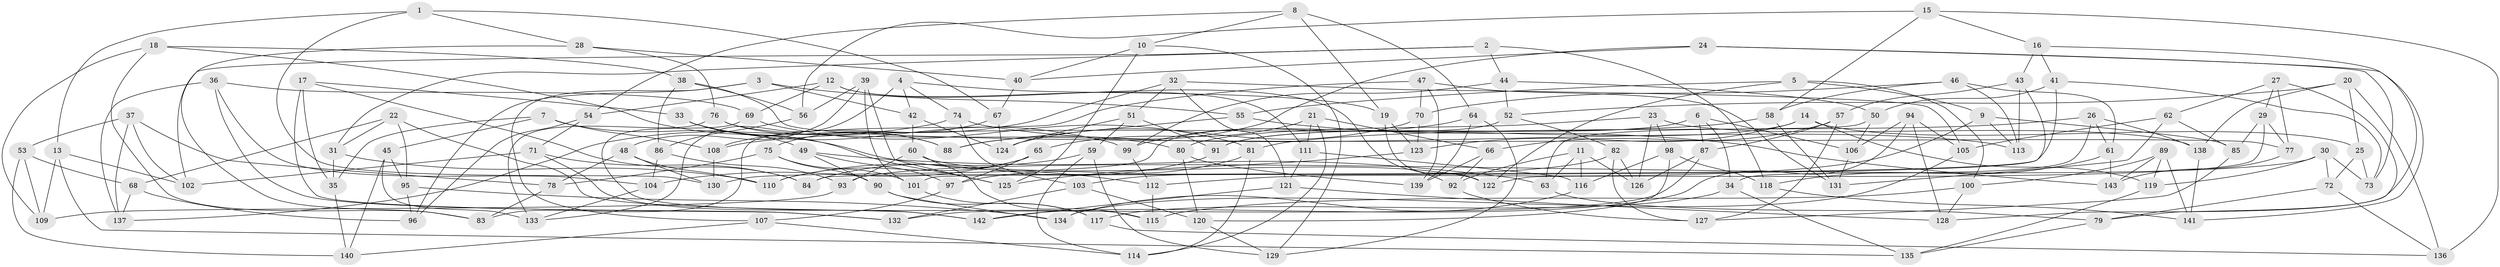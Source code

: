 // coarse degree distribution, {2: 0.017543859649122806, 3: 0.05263157894736842, 5: 0.14035087719298245, 6: 0.03508771929824561, 4: 0.45614035087719296, 7: 0.05263157894736842, 9: 0.07017543859649122, 10: 0.07017543859649122, 8: 0.08771929824561403, 18: 0.017543859649122806}
// Generated by graph-tools (version 1.1) at 2025/04/03/04/25 22:04:04]
// undirected, 143 vertices, 286 edges
graph export_dot {
graph [start="1"]
  node [color=gray90,style=filled];
  1;
  2;
  3;
  4;
  5;
  6;
  7;
  8;
  9;
  10;
  11;
  12;
  13;
  14;
  15;
  16;
  17;
  18;
  19;
  20;
  21;
  22;
  23;
  24;
  25;
  26;
  27;
  28;
  29;
  30;
  31;
  32;
  33;
  34;
  35;
  36;
  37;
  38;
  39;
  40;
  41;
  42;
  43;
  44;
  45;
  46;
  47;
  48;
  49;
  50;
  51;
  52;
  53;
  54;
  55;
  56;
  57;
  58;
  59;
  60;
  61;
  62;
  63;
  64;
  65;
  66;
  67;
  68;
  69;
  70;
  71;
  72;
  73;
  74;
  75;
  76;
  77;
  78;
  79;
  80;
  81;
  82;
  83;
  84;
  85;
  86;
  87;
  88;
  89;
  90;
  91;
  92;
  93;
  94;
  95;
  96;
  97;
  98;
  99;
  100;
  101;
  102;
  103;
  104;
  105;
  106;
  107;
  108;
  109;
  110;
  111;
  112;
  113;
  114;
  115;
  116;
  117;
  118;
  119;
  120;
  121;
  122;
  123;
  124;
  125;
  126;
  127;
  128;
  129;
  130;
  131;
  132;
  133;
  134;
  135;
  136;
  137;
  138;
  139;
  140;
  141;
  142;
  143;
  1 -- 130;
  1 -- 28;
  1 -- 67;
  1 -- 13;
  2 -- 44;
  2 -- 118;
  2 -- 31;
  2 -- 102;
  3 -- 42;
  3 -- 55;
  3 -- 96;
  3 -- 107;
  4 -- 74;
  4 -- 42;
  4 -- 19;
  4 -- 133;
  5 -- 100;
  5 -- 55;
  5 -- 9;
  5 -- 122;
  6 -- 106;
  6 -- 87;
  6 -- 34;
  6 -- 91;
  7 -- 49;
  7 -- 35;
  7 -- 108;
  7 -- 45;
  8 -- 64;
  8 -- 19;
  8 -- 10;
  8 -- 54;
  9 -- 112;
  9 -- 113;
  9 -- 85;
  10 -- 125;
  10 -- 129;
  10 -- 40;
  11 -- 126;
  11 -- 116;
  11 -- 63;
  11 -- 92;
  12 -- 69;
  12 -- 111;
  12 -- 54;
  12 -- 92;
  13 -- 109;
  13 -- 102;
  13 -- 135;
  14 -- 91;
  14 -- 119;
  14 -- 25;
  14 -- 123;
  15 -- 136;
  15 -- 16;
  15 -- 56;
  15 -- 58;
  16 -- 128;
  16 -- 41;
  16 -- 43;
  17 -- 84;
  17 -- 132;
  17 -- 33;
  17 -- 35;
  18 -- 112;
  18 -- 38;
  18 -- 83;
  18 -- 109;
  19 -- 122;
  19 -- 123;
  20 -- 138;
  20 -- 136;
  20 -- 52;
  20 -- 25;
  21 -- 66;
  21 -- 111;
  21 -- 65;
  21 -- 114;
  22 -- 95;
  22 -- 68;
  22 -- 142;
  22 -- 31;
  23 -- 138;
  23 -- 126;
  23 -- 98;
  23 -- 80;
  24 -- 141;
  24 -- 73;
  24 -- 88;
  24 -- 40;
  25 -- 73;
  25 -- 72;
  26 -- 138;
  26 -- 61;
  26 -- 34;
  26 -- 81;
  27 -- 79;
  27 -- 29;
  27 -- 77;
  27 -- 62;
  28 -- 76;
  28 -- 40;
  28 -- 83;
  29 -- 122;
  29 -- 77;
  29 -- 85;
  30 -- 119;
  30 -- 93;
  30 -- 72;
  30 -- 73;
  31 -- 110;
  31 -- 35;
  32 -- 108;
  32 -- 121;
  32 -- 105;
  32 -- 51;
  33 -- 88;
  33 -- 99;
  33 -- 125;
  34 -- 135;
  34 -- 117;
  35 -- 140;
  36 -- 132;
  36 -- 69;
  36 -- 104;
  36 -- 137;
  37 -- 137;
  37 -- 102;
  37 -- 78;
  37 -- 53;
  38 -- 77;
  38 -- 86;
  38 -- 56;
  39 -- 101;
  39 -- 56;
  39 -- 125;
  39 -- 48;
  40 -- 67;
  41 -- 50;
  41 -- 84;
  41 -- 73;
  42 -- 124;
  42 -- 60;
  43 -- 57;
  43 -- 113;
  43 -- 101;
  44 -- 52;
  44 -- 99;
  44 -- 50;
  45 -- 140;
  45 -- 95;
  45 -- 133;
  46 -- 113;
  46 -- 58;
  46 -- 61;
  46 -- 70;
  47 -- 139;
  47 -- 83;
  47 -- 70;
  47 -- 131;
  48 -- 78;
  48 -- 130;
  48 -- 110;
  49 -- 90;
  49 -- 97;
  49 -- 63;
  50 -- 63;
  50 -- 106;
  51 -- 59;
  51 -- 91;
  51 -- 124;
  52 -- 82;
  52 -- 130;
  53 -- 109;
  53 -- 140;
  53 -- 68;
  54 -- 96;
  54 -- 71;
  55 -- 143;
  55 -- 88;
  56 -- 86;
  57 -- 87;
  57 -- 127;
  57 -- 66;
  58 -- 108;
  58 -- 131;
  59 -- 84;
  59 -- 129;
  59 -- 114;
  60 -- 93;
  60 -- 115;
  60 -- 122;
  61 -- 118;
  61 -- 143;
  62 -- 131;
  62 -- 85;
  62 -- 105;
  63 -- 79;
  64 -- 99;
  64 -- 129;
  64 -- 139;
  65 -- 110;
  65 -- 104;
  65 -- 97;
  66 -- 139;
  66 -- 92;
  67 -- 75;
  67 -- 124;
  68 -- 96;
  68 -- 137;
  69 -- 115;
  69 -- 81;
  70 -- 123;
  70 -- 124;
  71 -- 84;
  71 -- 142;
  71 -- 102;
  72 -- 79;
  72 -- 136;
  74 -- 113;
  74 -- 137;
  74 -- 103;
  75 -- 78;
  75 -- 101;
  75 -- 90;
  76 -- 133;
  76 -- 80;
  76 -- 88;
  77 -- 143;
  78 -- 83;
  79 -- 135;
  80 -- 139;
  80 -- 120;
  81 -- 97;
  81 -- 114;
  82 -- 126;
  82 -- 127;
  82 -- 103;
  85 -- 127;
  86 -- 93;
  86 -- 104;
  87 -- 126;
  87 -- 132;
  89 -- 141;
  89 -- 100;
  89 -- 119;
  89 -- 143;
  90 -- 134;
  90 -- 117;
  91 -- 110;
  92 -- 127;
  93 -- 109;
  94 -- 128;
  94 -- 106;
  94 -- 105;
  94 -- 142;
  95 -- 134;
  95 -- 96;
  97 -- 107;
  98 -- 116;
  98 -- 118;
  98 -- 120;
  99 -- 112;
  100 -- 128;
  100 -- 115;
  101 -- 117;
  103 -- 120;
  103 -- 132;
  104 -- 133;
  105 -- 134;
  106 -- 131;
  107 -- 114;
  107 -- 140;
  108 -- 130;
  111 -- 121;
  111 -- 116;
  112 -- 115;
  116 -- 134;
  117 -- 136;
  118 -- 141;
  119 -- 135;
  120 -- 129;
  121 -- 128;
  121 -- 142;
  123 -- 125;
  138 -- 141;
}
